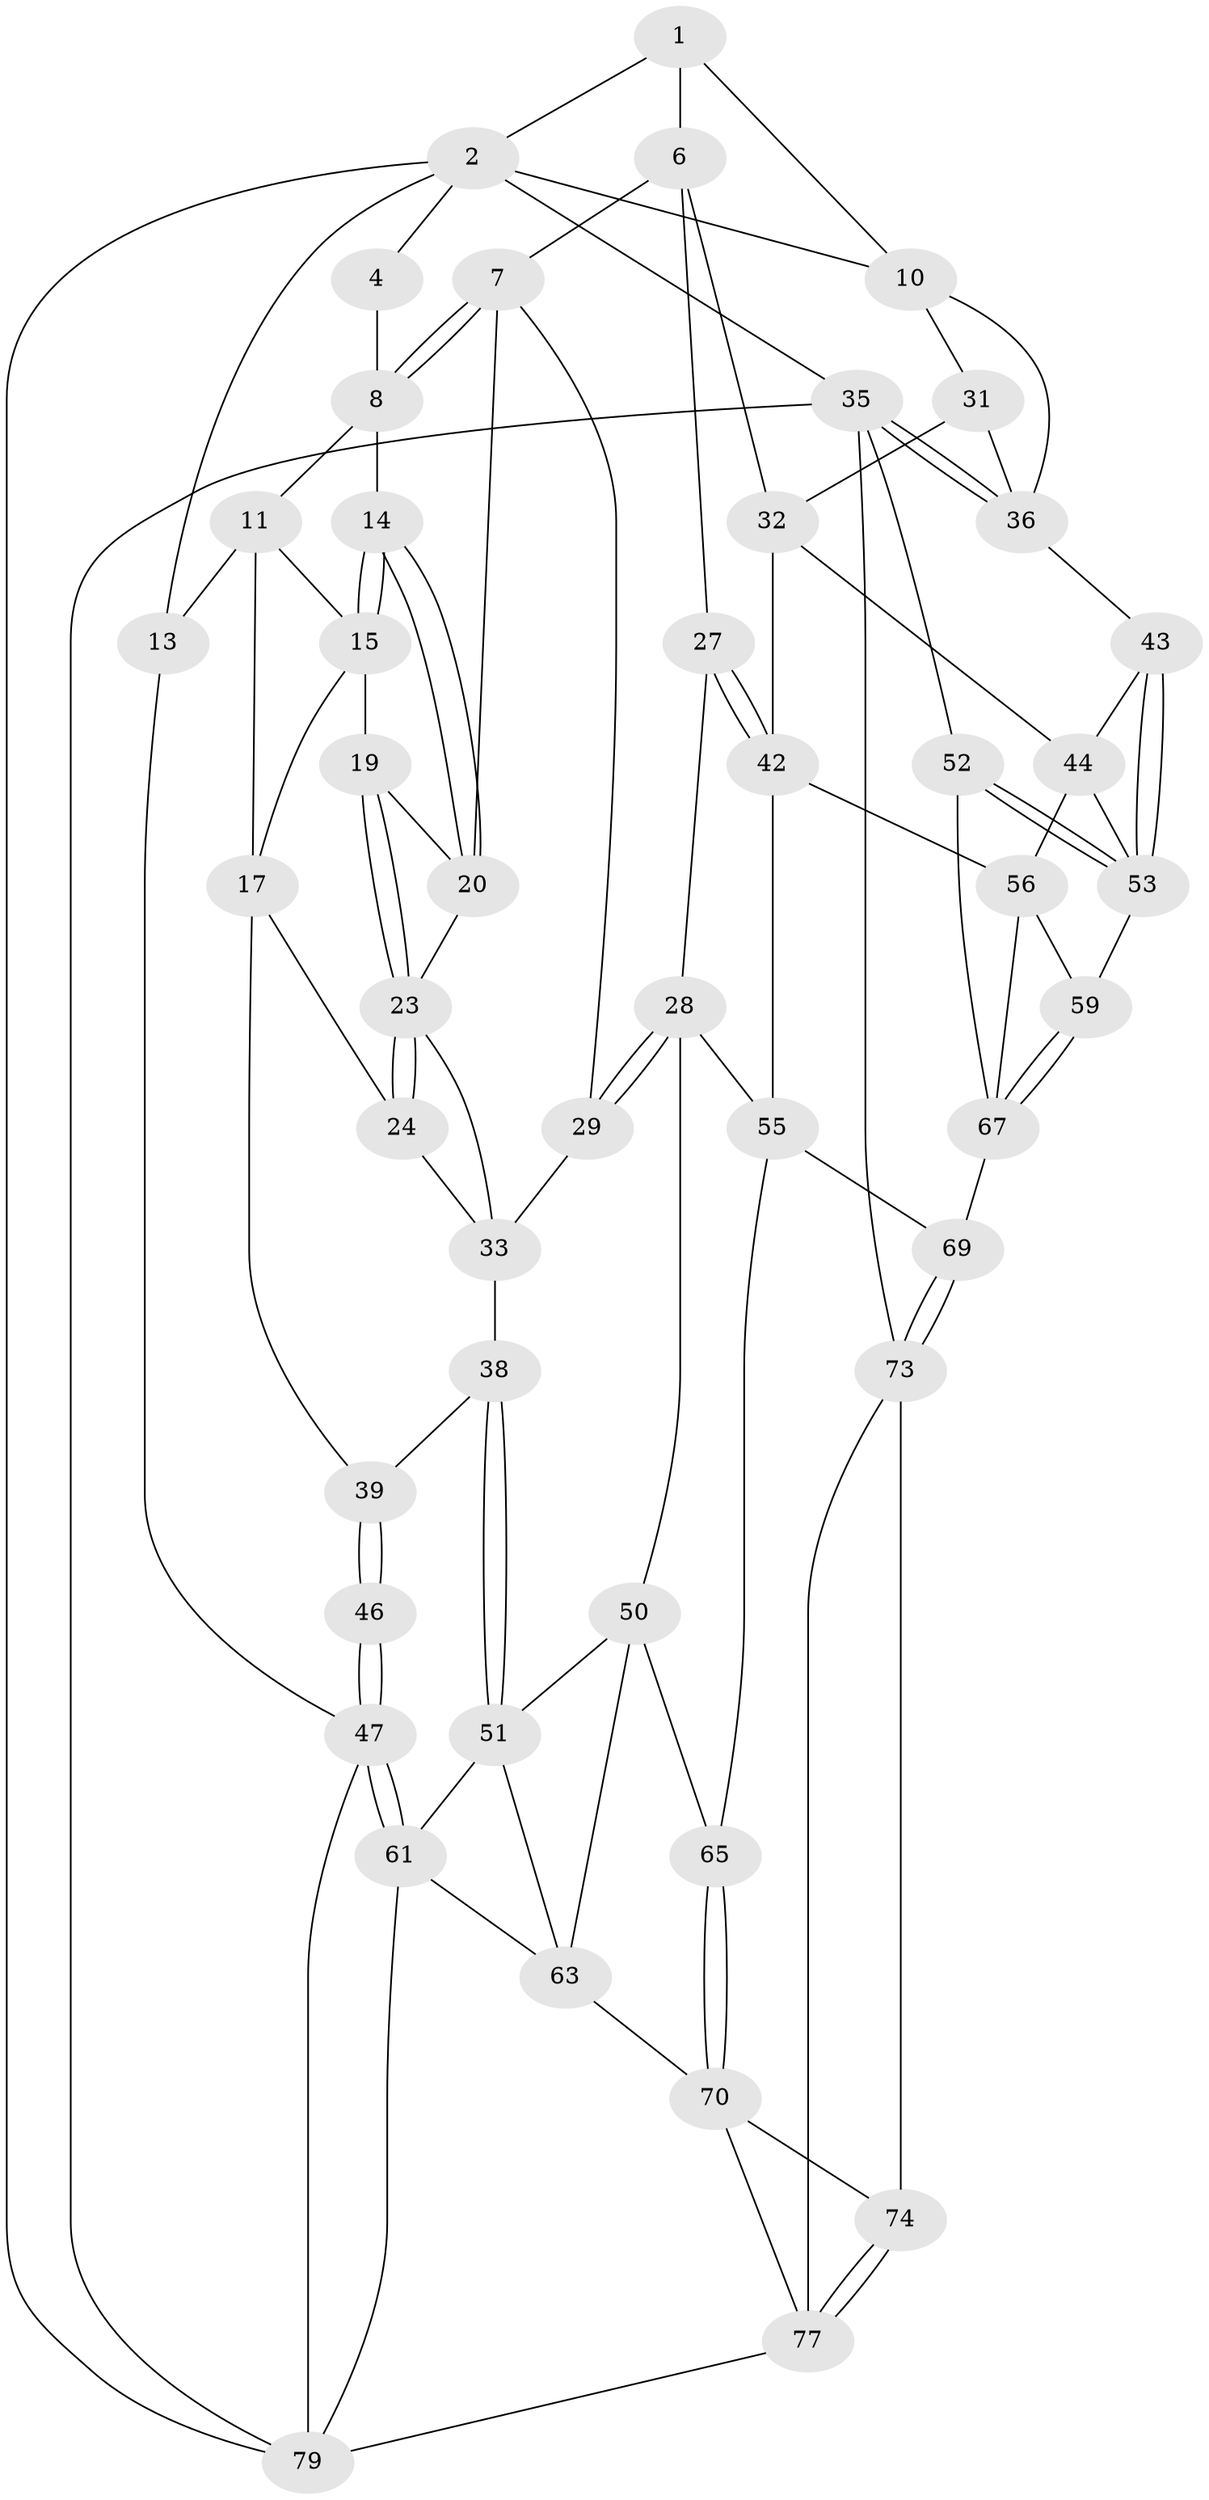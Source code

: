 // original degree distribution, {3: 0.024691358024691357, 4: 0.20987654320987653, 5: 0.5925925925925926, 6: 0.1728395061728395}
// Generated by graph-tools (version 1.1) at 2025/11/02/27/25 16:11:52]
// undirected, 48 vertices, 106 edges
graph export_dot {
graph [start="1"]
  node [color=gray90,style=filled];
  1 [pos="+0.5417224463579617+0",super="+5"];
  2 [pos="+1+0",super="+3"];
  4 [pos="+0.13022198719558684+0"];
  6 [pos="+0.5037160035547652+0.1417465261867663",super="+26"];
  7 [pos="+0.4916013919421965+0.15093351398402036",super="+21"];
  8 [pos="+0.35837441779072354+0.1904481001114375",super="+9"];
  10 [pos="+0.8793839803197407+0.247909781800666",super="+30"];
  11 [pos="+0.1348364493167984+0.14006468439049685",super="+12"];
  13 [pos="+0+0.3081698505245793"];
  14 [pos="+0.30157493156848036+0.2478004602963033"];
  15 [pos="+0.1489553095457204+0.19892062662369409",super="+16"];
  17 [pos="+0.0758566826927669+0.37712122995961883",super="+18"];
  19 [pos="+0.22667603178139914+0.2938127883364278"];
  20 [pos="+0.2802805707681677+0.27317506772530437",super="+22"];
  23 [pos="+0.20462166978698154+0.3489579710345956",super="+25"];
  24 [pos="+0.11352578839190423+0.38763661993793597"];
  27 [pos="+0.5503700078915955+0.44232428462621426"];
  28 [pos="+0.42708823516434485+0.47451214102657496",super="+49"];
  29 [pos="+0.3779027793296972+0.4203306349514715"];
  31 [pos="+0.7695633694916717+0.37312025403748916"];
  32 [pos="+0.7442418393721935+0.3913063399377996",super="+41"];
  33 [pos="+0.26508039565312647+0.4742213972452967",super="+34"];
  35 [pos="+1+0.31700737395085843",super="+75"];
  36 [pos="+0.9582969373588781+0.2831075294599553",super="+37"];
  38 [pos="+0.21490762887051038+0.5407045797254963"];
  39 [pos="+0.16709477532969547+0.5592485804363105",super="+40"];
  42 [pos="+0.6113197823314014+0.5355403759901567",super="+54"];
  43 [pos="+0.8874397663312378+0.52915821985393"];
  44 [pos="+0.8297105416106422+0.5611686024285459",super="+45"];
  46 [pos="+0.03608364528651343+0.6400106309075698"];
  47 [pos="+0+0.7460906541301109",super="+48"];
  50 [pos="+0.4165653534544796+0.5902489450160773",super="+62"];
  51 [pos="+0.25045678028694135+0.584357910368245",super="+60"];
  52 [pos="+1+0.6096453046838726",super="+66"];
  53 [pos="+1+0.5792877536180109",super="+58"];
  55 [pos="+0.5136965638246401+0.642907063989202",super="+64"];
  56 [pos="+0.6940031118919427+0.6868173460218526",super="+57"];
  59 [pos="+0.8428158707778766+0.6863201946356519"];
  61 [pos="+0+0.7523105873561506",super="+76"];
  63 [pos="+0.284228171801014+0.7761537948429363",super="+72"];
  65 [pos="+0.461198504164482+0.7793971665797099"];
  67 [pos="+0.9523547533260927+0.8288716712296882",super="+68"];
  69 [pos="+0.6469141786317215+0.885675285989104"];
  70 [pos="+0.41688247874708656+0.8067421335090987",super="+71"];
  73 [pos="+0.6236498470598767+0.9671426279566853",super="+81"];
  74 [pos="+0.46074230698315044+0.897159323746347"];
  77 [pos="+0.3143836882554108+0.9968066426493131",super="+78"];
  79 [pos="+0.18143040664611546+1",super="+80"];
  1 -- 2;
  1 -- 10;
  1 -- 6;
  2 -- 10;
  2 -- 35;
  2 -- 4;
  2 -- 13;
  2 -- 79;
  4 -- 8;
  6 -- 7;
  6 -- 32;
  6 -- 27;
  7 -- 8;
  7 -- 8;
  7 -- 29;
  7 -- 20;
  8 -- 14;
  8 -- 11;
  10 -- 36;
  10 -- 31;
  11 -- 15;
  11 -- 17;
  11 -- 13;
  13 -- 47;
  14 -- 15;
  14 -- 15;
  14 -- 20;
  14 -- 20;
  15 -- 17;
  15 -- 19;
  17 -- 24;
  17 -- 39;
  19 -- 20;
  19 -- 23;
  19 -- 23;
  20 -- 23;
  23 -- 24;
  23 -- 24;
  23 -- 33;
  24 -- 33;
  27 -- 28;
  27 -- 42;
  27 -- 42;
  28 -- 29;
  28 -- 29;
  28 -- 50;
  28 -- 55;
  29 -- 33;
  31 -- 32;
  31 -- 36;
  32 -- 42;
  32 -- 44;
  33 -- 38;
  35 -- 36;
  35 -- 36;
  35 -- 52 [weight=2];
  35 -- 73;
  35 -- 79;
  36 -- 43;
  38 -- 39;
  38 -- 51;
  38 -- 51;
  39 -- 46 [weight=2];
  39 -- 46;
  42 -- 56;
  42 -- 55;
  43 -- 44;
  43 -- 53;
  43 -- 53;
  44 -- 53;
  44 -- 56;
  46 -- 47;
  46 -- 47;
  47 -- 61;
  47 -- 61;
  47 -- 79;
  50 -- 51;
  50 -- 65;
  50 -- 63;
  51 -- 61;
  51 -- 63;
  52 -- 53;
  52 -- 53;
  52 -- 67;
  53 -- 59;
  55 -- 65;
  55 -- 69;
  56 -- 59;
  56 -- 67;
  59 -- 67;
  59 -- 67;
  61 -- 79;
  61 -- 63;
  63 -- 70;
  65 -- 70;
  65 -- 70;
  67 -- 69;
  69 -- 73;
  69 -- 73;
  70 -- 74;
  70 -- 77;
  73 -- 74;
  73 -- 77;
  74 -- 77;
  74 -- 77;
  77 -- 79;
}
